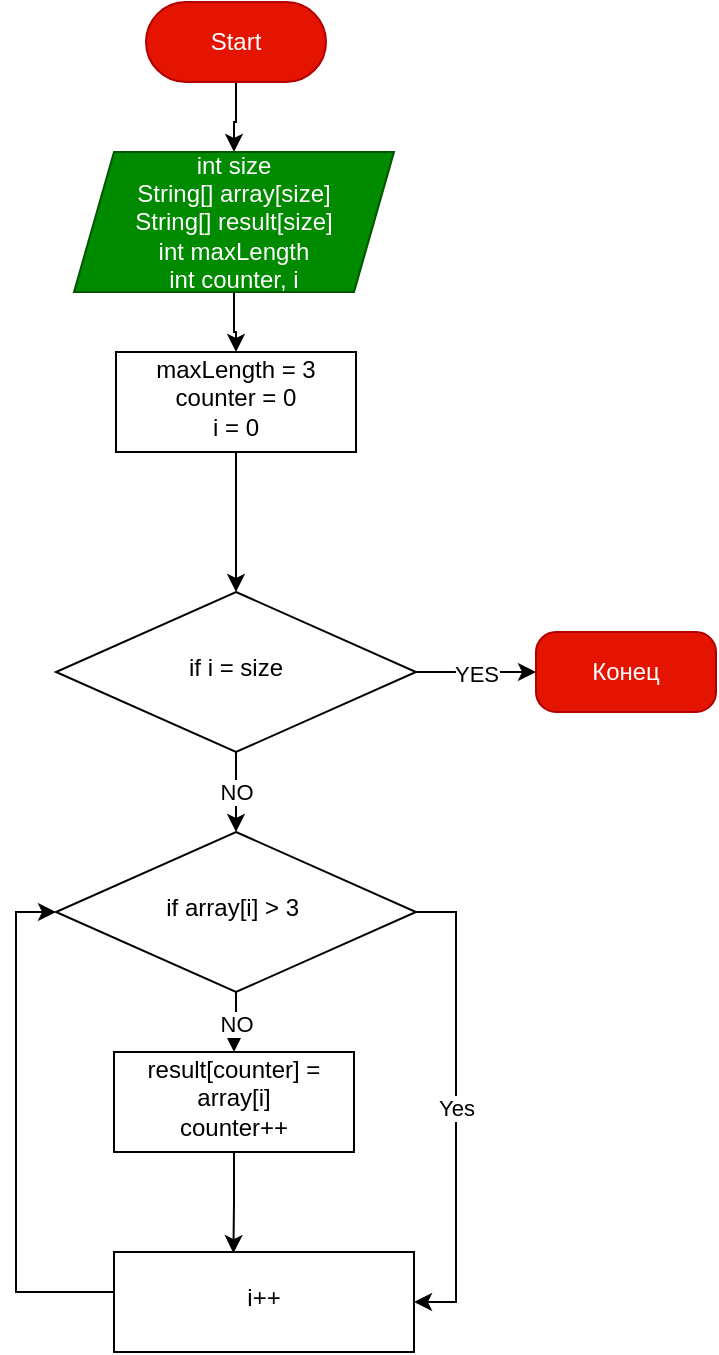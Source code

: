 <mxfile version="21.1.2" type="device">
  <diagram id="C5RBs43oDa-KdzZeNtuy" name="Page-1">
    <mxGraphModel dx="1103" dy="852" grid="1" gridSize="10" guides="1" tooltips="1" connect="1" arrows="1" fold="1" page="1" pageScale="1" pageWidth="827" pageHeight="1169" math="0" shadow="0">
      <root>
        <mxCell id="WIyWlLk6GJQsqaUBKTNV-0" />
        <mxCell id="WIyWlLk6GJQsqaUBKTNV-1" parent="WIyWlLk6GJQsqaUBKTNV-0" />
        <mxCell id="4gnxP2sQ2VsD838aAz_M-9" value="Yes" style="edgeStyle=orthogonalEdgeStyle;rounded=0;orthogonalLoop=1;jettySize=auto;html=1;entryX=1;entryY=0.5;entryDx=0;entryDy=0;exitX=1;exitY=0.5;exitDx=0;exitDy=0;" parent="WIyWlLk6GJQsqaUBKTNV-1" source="WIyWlLk6GJQsqaUBKTNV-6" target="AZPvqE0BZJFY2TZ7-WvY-54" edge="1">
          <mxGeometry relative="1" as="geometry">
            <mxPoint x="520" y="740" as="targetPoint" />
          </mxGeometry>
        </mxCell>
        <mxCell id="iIp1va1hybNeN1zys5Zl-10" value="NO" style="edgeStyle=orthogonalEdgeStyle;rounded=0;orthogonalLoop=1;jettySize=auto;html=1;" edge="1" parent="WIyWlLk6GJQsqaUBKTNV-1" source="WIyWlLk6GJQsqaUBKTNV-6" target="4gnxP2sQ2VsD838aAz_M-4">
          <mxGeometry relative="1" as="geometry" />
        </mxCell>
        <mxCell id="WIyWlLk6GJQsqaUBKTNV-6" value="if array[i] &amp;gt; 3&amp;nbsp;" style="rhombus;whiteSpace=wrap;html=1;shadow=0;fontFamily=Helvetica;fontSize=12;align=center;strokeWidth=1;spacing=6;spacingTop=-4;" parent="WIyWlLk6GJQsqaUBKTNV-1" vertex="1">
          <mxGeometry x="310" y="470" width="180" height="80" as="geometry" />
        </mxCell>
        <mxCell id="qFPU5979azw8YJ9yKIjF-7" value="" style="edgeStyle=orthogonalEdgeStyle;rounded=0;orthogonalLoop=1;jettySize=auto;html=1;fontSize=12;" parent="WIyWlLk6GJQsqaUBKTNV-1" source="AZPvqE0BZJFY2TZ7-WvY-1" target="qFPU5979azw8YJ9yKIjF-4" edge="1">
          <mxGeometry relative="1" as="geometry" />
        </mxCell>
        <mxCell id="AZPvqE0BZJFY2TZ7-WvY-1" value="Start" style="rounded=1;whiteSpace=wrap;html=1;perimeter=rectanglePerimeter;absoluteArcSize=1;arcSize=50;strokeOpacity=100;fillColor=#e51400;fontColor=#ffffff;strokeColor=#B20000;fontSize=12;" parent="WIyWlLk6GJQsqaUBKTNV-1" vertex="1">
          <mxGeometry x="355" y="55" width="90" height="40" as="geometry" />
        </mxCell>
        <mxCell id="AZPvqE0BZJFY2TZ7-WvY-45" value="Конец" style="rounded=1;whiteSpace=wrap;html=1;perimeter=rectanglePerimeter;absoluteArcSize=1;arcSize=20;strokeOpacity=100;fillColor=#e51400;fontColor=#ffffff;strokeColor=#B20000;fontSize=12;" parent="WIyWlLk6GJQsqaUBKTNV-1" vertex="1">
          <mxGeometry x="550" y="370" width="90" height="40" as="geometry" />
        </mxCell>
        <mxCell id="iIp1va1hybNeN1zys5Zl-11" style="edgeStyle=orthogonalEdgeStyle;rounded=0;orthogonalLoop=1;jettySize=auto;html=1;entryX=0;entryY=0.5;entryDx=0;entryDy=0;" edge="1" parent="WIyWlLk6GJQsqaUBKTNV-1" source="AZPvqE0BZJFY2TZ7-WvY-54" target="WIyWlLk6GJQsqaUBKTNV-6">
          <mxGeometry relative="1" as="geometry">
            <Array as="points">
              <mxPoint x="290" y="700" />
              <mxPoint x="290" y="510" />
            </Array>
          </mxGeometry>
        </mxCell>
        <mxCell id="AZPvqE0BZJFY2TZ7-WvY-54" value="i++" style="whiteSpace=wrap;html=1;fontSize=12;shadow=0;strokeWidth=1;spacing=6;spacingTop=-4;" parent="WIyWlLk6GJQsqaUBKTNV-1" vertex="1">
          <mxGeometry x="339" y="680" width="150" height="50" as="geometry" />
        </mxCell>
        <mxCell id="iIp1va1hybNeN1zys5Zl-7" style="edgeStyle=orthogonalEdgeStyle;rounded=0;orthogonalLoop=1;jettySize=auto;html=1;" edge="1" parent="WIyWlLk6GJQsqaUBKTNV-1" source="AZPvqE0BZJFY2TZ7-WvY-66">
          <mxGeometry relative="1" as="geometry">
            <mxPoint x="400" y="350" as="targetPoint" />
          </mxGeometry>
        </mxCell>
        <mxCell id="AZPvqE0BZJFY2TZ7-WvY-66" value="maxLength = 3&lt;br&gt;counter = 0&lt;br&gt;i = 0" style="whiteSpace=wrap;html=1;fontSize=12;shadow=0;strokeWidth=1;spacing=6;spacingTop=-4;" parent="WIyWlLk6GJQsqaUBKTNV-1" vertex="1">
          <mxGeometry x="340" y="230" width="120" height="50" as="geometry" />
        </mxCell>
        <mxCell id="VrBoY9CZEgXsuvHwSCkz-5" value="" style="edgeStyle=orthogonalEdgeStyle;rounded=0;orthogonalLoop=1;jettySize=auto;html=1;" parent="WIyWlLk6GJQsqaUBKTNV-1" source="qFPU5979azw8YJ9yKIjF-4" target="AZPvqE0BZJFY2TZ7-WvY-66" edge="1">
          <mxGeometry relative="1" as="geometry" />
        </mxCell>
        <mxCell id="qFPU5979azw8YJ9yKIjF-4" value="int size&lt;br&gt;String[] array[size]&lt;br&gt;String[] result[size]&lt;br&gt;int maxLength&lt;br&gt;int counter, i" style="shape=parallelogram;perimeter=parallelogramPerimeter;whiteSpace=wrap;html=1;fixedSize=1;fontSize=12;fillColor=#008a00;fontColor=#ffffff;strokeColor=#005700;" parent="WIyWlLk6GJQsqaUBKTNV-1" vertex="1">
          <mxGeometry x="319" y="130" width="160" height="70" as="geometry" />
        </mxCell>
        <mxCell id="iIp1va1hybNeN1zys5Zl-3" style="edgeStyle=orthogonalEdgeStyle;rounded=0;orthogonalLoop=1;jettySize=auto;html=1;exitX=0.5;exitY=1;exitDx=0;exitDy=0;entryX=0.398;entryY=0.012;entryDx=0;entryDy=0;entryPerimeter=0;" edge="1" parent="WIyWlLk6GJQsqaUBKTNV-1" source="4gnxP2sQ2VsD838aAz_M-4" target="AZPvqE0BZJFY2TZ7-WvY-54">
          <mxGeometry relative="1" as="geometry" />
        </mxCell>
        <mxCell id="4gnxP2sQ2VsD838aAz_M-4" value="result[counter] = array[i]&lt;br&gt;counter++" style="whiteSpace=wrap;html=1;shadow=0;strokeWidth=1;spacing=6;spacingTop=-4;" parent="WIyWlLk6GJQsqaUBKTNV-1" vertex="1">
          <mxGeometry x="339" y="580" width="120" height="50" as="geometry" />
        </mxCell>
        <mxCell id="iIp1va1hybNeN1zys5Zl-8" value="NO" style="edgeStyle=orthogonalEdgeStyle;rounded=0;orthogonalLoop=1;jettySize=auto;html=1;exitX=0.5;exitY=1;exitDx=0;exitDy=0;entryX=0.5;entryY=0;entryDx=0;entryDy=0;" edge="1" parent="WIyWlLk6GJQsqaUBKTNV-1" source="iIp1va1hybNeN1zys5Zl-6" target="WIyWlLk6GJQsqaUBKTNV-6">
          <mxGeometry relative="1" as="geometry" />
        </mxCell>
        <mxCell id="iIp1va1hybNeN1zys5Zl-9" value="YES" style="edgeStyle=orthogonalEdgeStyle;rounded=0;orthogonalLoop=1;jettySize=auto;html=1;" edge="1" parent="WIyWlLk6GJQsqaUBKTNV-1" source="iIp1va1hybNeN1zys5Zl-6">
          <mxGeometry relative="1" as="geometry">
            <mxPoint x="550" y="390" as="targetPoint" />
          </mxGeometry>
        </mxCell>
        <mxCell id="iIp1va1hybNeN1zys5Zl-6" value="if i = size" style="rhombus;whiteSpace=wrap;html=1;shadow=0;fontFamily=Helvetica;fontSize=12;align=center;strokeWidth=1;spacing=6;spacingTop=-4;" vertex="1" parent="WIyWlLk6GJQsqaUBKTNV-1">
          <mxGeometry x="310" y="350" width="180" height="80" as="geometry" />
        </mxCell>
      </root>
    </mxGraphModel>
  </diagram>
</mxfile>
